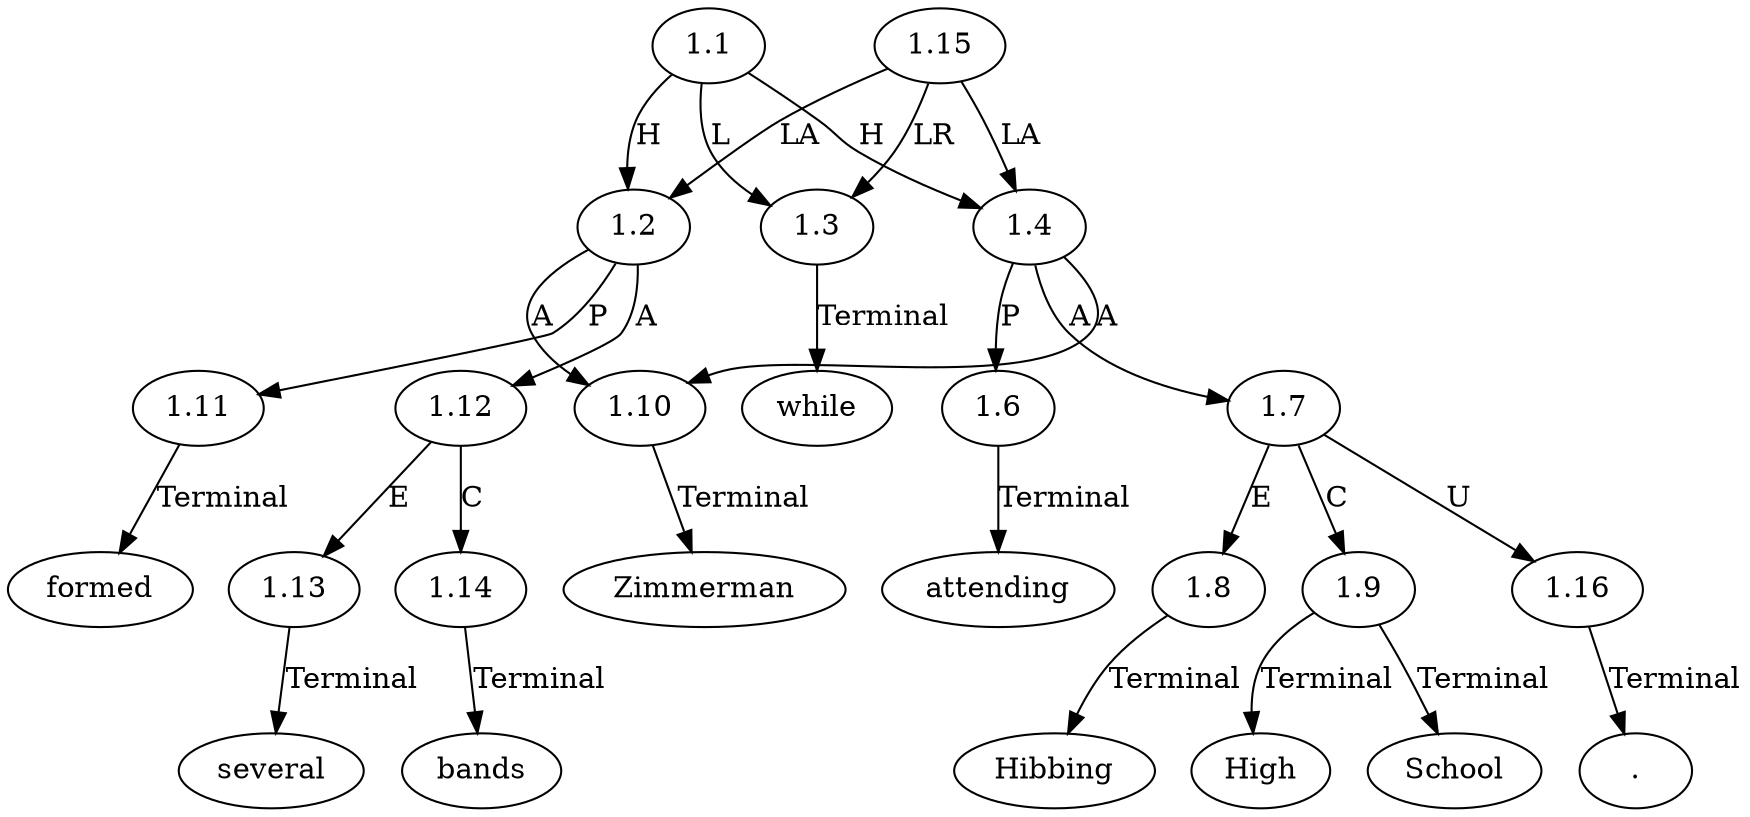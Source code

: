 // Graph
digraph {
	0.1 [label=Zimmerman ordering=out]
	0.10 [label="." ordering=out]
	0.2 [label=formed ordering=out]
	0.3 [label=several ordering=out]
	0.4 [label=bands ordering=out]
	0.5 [label=while ordering=out]
	0.6 [label=attending ordering=out]
	0.7 [label=Hibbing ordering=out]
	0.8 [label=High ordering=out]
	0.9 [label=School ordering=out]
	1.1 [label=1.1 ordering=out]
	1.2 [label=1.2 ordering=out]
	1.3 [label=1.3 ordering=out]
	1.4 [label=1.4 ordering=out]
	1.6 [label=1.6 ordering=out]
	1.7 [label=1.7 ordering=out]
	1.8 [label=1.8 ordering=out]
	1.9 [label=1.9 ordering=out]
	1.10 [label=1.10 ordering=out]
	1.11 [label=1.11 ordering=out]
	1.12 [label=1.12 ordering=out]
	1.13 [label=1.13 ordering=out]
	1.14 [label=1.14 ordering=out]
	1.15 [label=1.15 ordering=out]
	1.16 [label=1.16 ordering=out]
	1.1 -> 1.2 [label=H ordering=out]
	1.1 -> 1.3 [label=L ordering=out]
	1.1 -> 1.4 [label=H ordering=out]
	1.2 -> 1.10 [label=A ordering=out]
	1.2 -> 1.11 [label=P ordering=out]
	1.2 -> 1.12 [label=A ordering=out]
	1.3 -> 0.5 [label=Terminal ordering=out]
	1.4 -> 1.6 [label=P ordering=out]
	1.4 -> 1.7 [label=A ordering=out]
	1.4 -> 1.10 [label=A ordering=out]
	1.6 -> 0.6 [label=Terminal ordering=out]
	1.7 -> 1.8 [label=E ordering=out]
	1.7 -> 1.9 [label=C ordering=out]
	1.7 -> 1.16 [label=U ordering=out]
	1.8 -> 0.7 [label=Terminal ordering=out]
	1.9 -> 0.8 [label=Terminal ordering=out]
	1.9 -> 0.9 [label=Terminal ordering=out]
	1.10 -> 0.1 [label=Terminal ordering=out]
	1.11 -> 0.2 [label=Terminal ordering=out]
	1.12 -> 1.13 [label=E ordering=out]
	1.12 -> 1.14 [label=C ordering=out]
	1.13 -> 0.3 [label=Terminal ordering=out]
	1.14 -> 0.4 [label=Terminal ordering=out]
	1.15 -> 1.2 [label=LA ordering=out]
	1.15 -> 1.3 [label=LR ordering=out]
	1.15 -> 1.4 [label=LA ordering=out]
	1.16 -> 0.10 [label=Terminal ordering=out]
}

